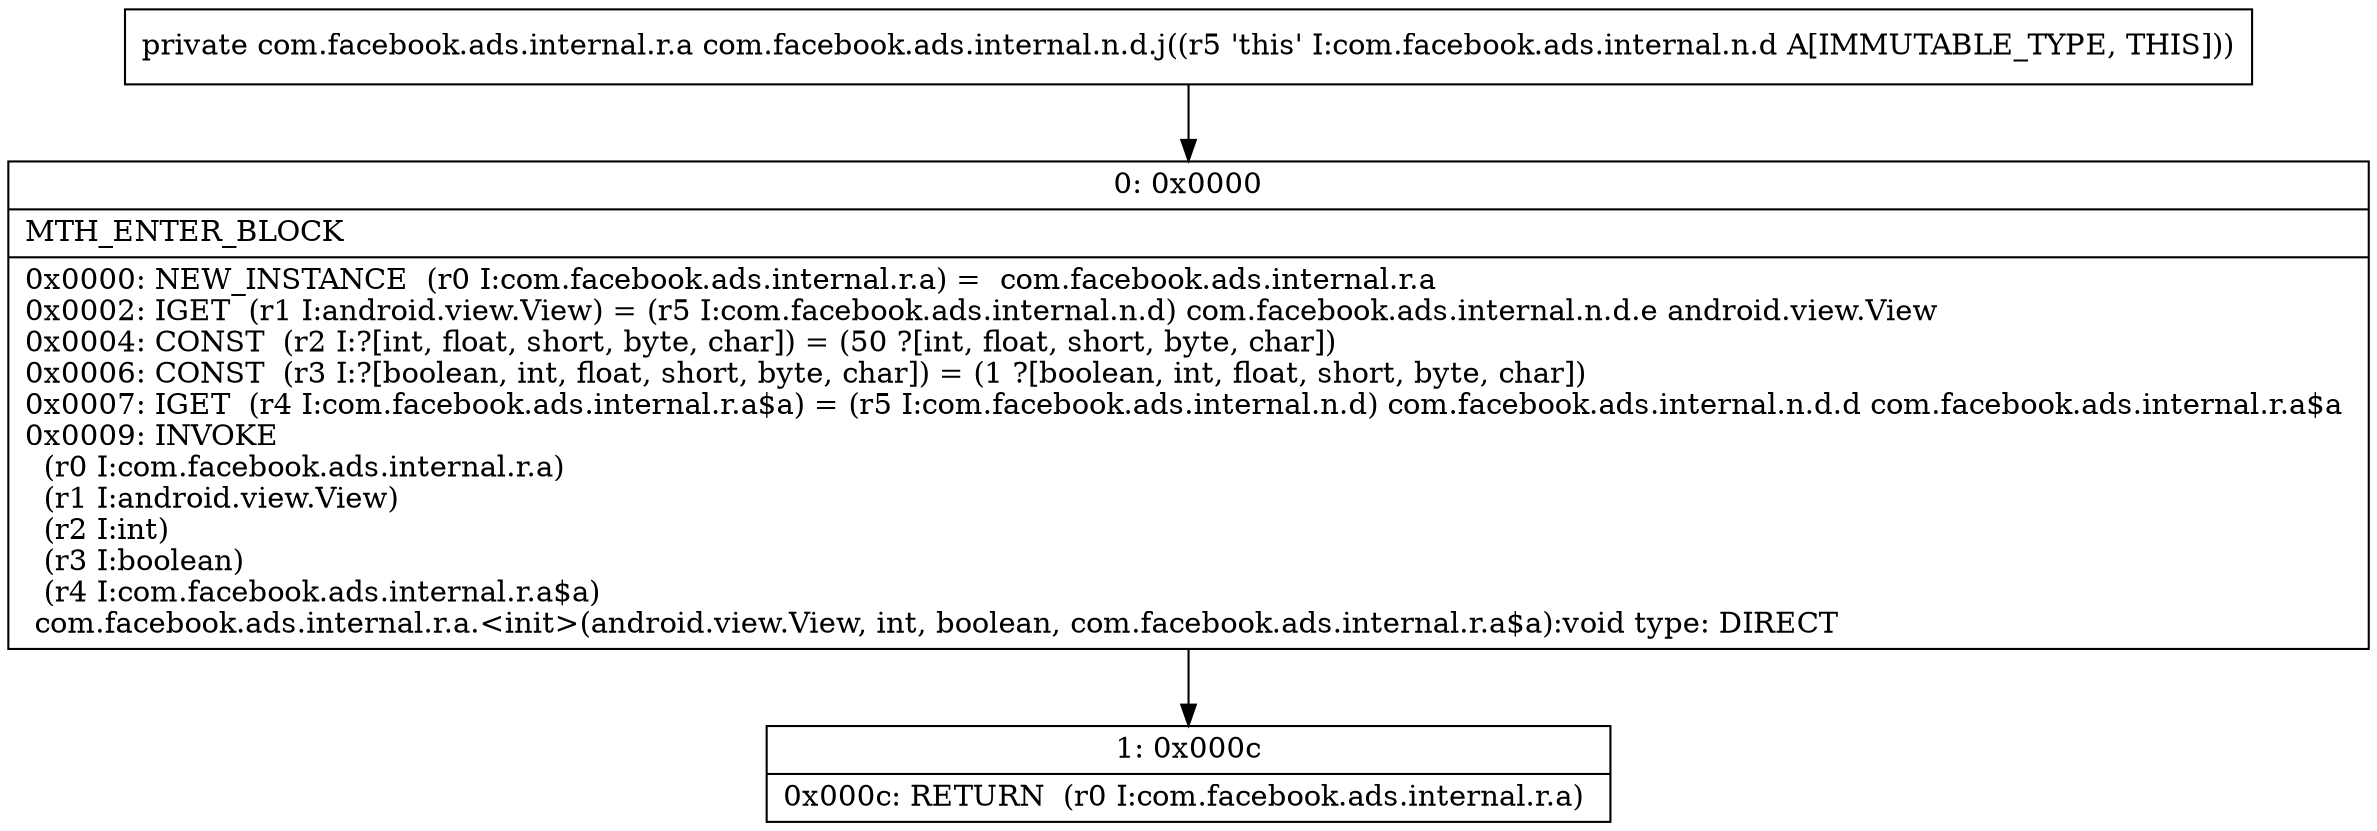 digraph "CFG forcom.facebook.ads.internal.n.d.j()Lcom\/facebook\/ads\/internal\/r\/a;" {
Node_0 [shape=record,label="{0\:\ 0x0000|MTH_ENTER_BLOCK\l|0x0000: NEW_INSTANCE  (r0 I:com.facebook.ads.internal.r.a) =  com.facebook.ads.internal.r.a \l0x0002: IGET  (r1 I:android.view.View) = (r5 I:com.facebook.ads.internal.n.d) com.facebook.ads.internal.n.d.e android.view.View \l0x0004: CONST  (r2 I:?[int, float, short, byte, char]) = (50 ?[int, float, short, byte, char]) \l0x0006: CONST  (r3 I:?[boolean, int, float, short, byte, char]) = (1 ?[boolean, int, float, short, byte, char]) \l0x0007: IGET  (r4 I:com.facebook.ads.internal.r.a$a) = (r5 I:com.facebook.ads.internal.n.d) com.facebook.ads.internal.n.d.d com.facebook.ads.internal.r.a$a \l0x0009: INVOKE  \l  (r0 I:com.facebook.ads.internal.r.a)\l  (r1 I:android.view.View)\l  (r2 I:int)\l  (r3 I:boolean)\l  (r4 I:com.facebook.ads.internal.r.a$a)\l com.facebook.ads.internal.r.a.\<init\>(android.view.View, int, boolean, com.facebook.ads.internal.r.a$a):void type: DIRECT \l}"];
Node_1 [shape=record,label="{1\:\ 0x000c|0x000c: RETURN  (r0 I:com.facebook.ads.internal.r.a) \l}"];
MethodNode[shape=record,label="{private com.facebook.ads.internal.r.a com.facebook.ads.internal.n.d.j((r5 'this' I:com.facebook.ads.internal.n.d A[IMMUTABLE_TYPE, THIS])) }"];
MethodNode -> Node_0;
Node_0 -> Node_1;
}

